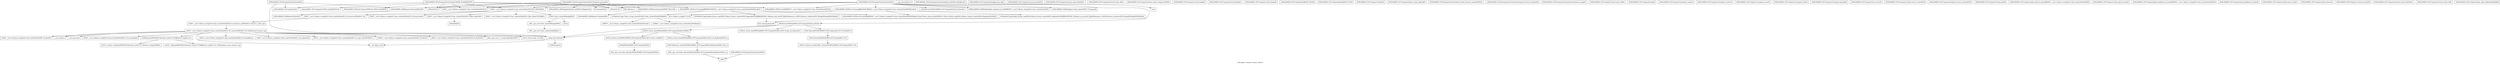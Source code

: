 digraph "Call graph: compute_cluster_atom.ll" {
	label="Call graph: compute_cluster_atom.ll";

	Node0x55a34d2aacd0 [shape=record,label="{_ZNSt7__cxx1112basic_stringIcSt11char_traitsIcESaIcEED1Ev}"];
	Node0x55a34d2a66d0 [shape=record,label="{_ZN9LAMMPS_NS18ComputeClusterAtomC2EPNS_6LAMMPSEiPPc}"];
	Node0x55a34d2a66d0 -> Node0x55a34d31fa60;
	Node0x55a34d2a66d0 -> Node0x55a34d2f37e0;
	Node0x55a34d2a66d0 -> Node0x55a34d2b85d0;
	Node0x55a34d2a66d0 -> Node0x55a34d328d70;
	Node0x55a34d2a66d0 -> Node0x55a34d2a5f40;
	Node0x55a34d2a66d0 -> Node0x55a34d2ab020;
	Node0x55a34d2a66d0 -> Node0x55a34d2aacd0;
	Node0x55a34d2a66d0 -> Node0x55a34d2a8e80;
	Node0x55a34d2aaa50 [shape=record,label="{__gxx_personality_v0}"];
	Node0x55a34d2a8e80 [shape=record,label="{_ZNSaIcED1Ev}"];
	Node0x55a34d31fa60 [shape=record,label="{_ZN9LAMMPS_NS7ComputeC2EPNS_6LAMMPSEiPPc}"];
	Node0x55a34d2ab020 [shape=record,label="{_ZN9LAMMPS_NS5Error3allERKNSt7__cxx1112basic_stringIcSt11char_traitsIcESaIcEEEiS8_}"];
	Node0x55a34d2f37e0 [shape=record,label="{_ZNSaIcEC1Ev}"];
	Node0x55a34d2b85d0 [shape=record,label="{_ZNSt7__cxx1112basic_stringIcSt11char_traitsIcESaIcEEC2IS3_EEPKcRKS3_}"];
	Node0x55a34d2b85d0 -> Node0x55a34d2ef490;
	Node0x55a34d2b85d0 -> Node0x55a34d2e3de0;
	Node0x55a34d2b85d0 -> Node0x55a34d329160;
	Node0x55a34d2b85d0 -> Node0x55a34d328ec0;
	Node0x55a34d2b85d0 -> Node0x55a34d2aaf90;
	Node0x55a34d2a5f40 [shape=record,label="{_ZN9LAMMPS_NS5utils7numericEPKciS2_bPNS_6LAMMPSE}"];
	Node0x55a34d328d70 [shape=record,label="{_ZN9LAMMPS_NS7ComputeD2Ev}"];
	Node0x55a34d2aa200 [shape=record,label="{_ZN9LAMMPS_NS18ComputeClusterAtomD2Ev}"];
	Node0x55a34d2aa200 -> Node0x55a34d2ebfa0;
	Node0x55a34d2aa200 -> Node0x55a34d328d70;
	Node0x55a34d2aa200 -> Node0x55a34d2dcea0;
	Node0x55a34d2ebfa0 [shape=record,label="{_ZN9LAMMPS_NS6Memory7destroyIdEEvRPT_}"];
	Node0x55a34d2ebfa0 -> Node0x55a34d2b9fa0;
	Node0x55a34d2dcea0 [shape=record,label="{__clang_call_terminate}"];
	Node0x55a34d2dcea0 -> Node0x55a34d2bbb70;
	Node0x55a34d2dcea0 -> Node0x55a34d2b3890;
	Node0x55a34d2bbb70 [shape=record,label="{__cxa_begin_catch}"];
	Node0x55a34d2b3890 [shape=record,label="{_ZSt9terminatev}"];
	Node0x55a34d2b9320 [shape=record,label="{_ZN9LAMMPS_NS18ComputeClusterAtomD0Ev}"];
	Node0x55a34d2b9320 -> Node0x55a34d2bb8c0;
	Node0x55a34d2bb8c0 [shape=record,label="{_ZdlPv}"];
	Node0x55a34d2bc520 [shape=record,label="{_ZN9LAMMPS_NS18ComputeClusterAtom4initEv}"];
	Node0x55a34d2bc520 -> Node0x55a34d2f37e0;
	Node0x55a34d2bc520 -> Node0x55a34d2b85d0;
	Node0x55a34d2bc520 -> Node0x55a34d2a8e80;
	Node0x55a34d2bc520 -> Node0x55a34d2aacd0;
	Node0x55a34d2bc520 -> Node0x55a34d2ab020;
	Node0x55a34d2bc520 -> Node0x55a34d2c20b0;
	Node0x55a34d2bc520 -> Node0x55a34d2c1930;
	Node0x55a34d2bc520 -> Node0x55a34d2c0e80;
	Node0x55a34d2bc520 -> Node0x55a34d2b8440;
	Node0x55a34d2bc520 -> Node0x55a34d2bedd0;
	Node0x55a34d2bc520 -> Node0x55a34d2be540;
	Node0x55a34d2be540 [shape=record,label="{sqrt}"];
	Node0x55a34d2bedd0 [shape=record,label="{_ZN9LAMMPS_NS8Neighbor11add_requestEPNS_7ComputeEi}"];
	Node0x55a34d2b8440 [shape=record,label="{_ZNK9LAMMPS_NS6Modify20get_compute_by_styleERKNSt7__cxx1112basic_stringIcSt11char_traitsIcESaIcEEE}"];
	Node0x55a34d2c0e80 [shape=record,label="{_ZNKSt6vectorIPN9LAMMPS_NS7ComputeESaIS2_EE4sizeEv}"];
	Node0x55a34d2c1930 [shape=record,label="{_ZNSt6vectorIPN9LAMMPS_NS7ComputeESaIS2_EED2Ev}"];
	Node0x55a34d2c1930 -> Node0x55a34d2cc9c0;
	Node0x55a34d2c1930 -> Node0x55a34d2c5800;
	Node0x55a34d2c1930 -> Node0x55a34d2c7240;
	Node0x55a34d2c1930 -> Node0x55a34d2dcea0;
	Node0x55a34d2c20b0 [shape=record,label="{_ZN9LAMMPS_NS5Error7warningIJRPcEEEvRKNSt7__cxx1112basic_stringIcSt11char_traitsIcESaIcEEEiSB_DpOT_}"];
	Node0x55a34d2c20b0 -> Node0x55a34d2c7c30;
	Node0x55a34d2c20b0 -> Node0x55a34d2c8ab0;
	Node0x55a34d2c20b0 -> Node0x55a34d2cc120;
	Node0x55a34d2cd090 [shape=record,label="{_ZN9LAMMPS_NS18ComputeClusterAtom9init_listEiPNS_9NeighListE}"];
	Node0x55a34d2cd800 [shape=record,label="{_ZN9LAMMPS_NS18ComputeClusterAtom15compute_peratomEv}"];
	Node0x55a34d2cd800 -> Node0x55a34d2ebfa0;
	Node0x55a34d2cd800 -> Node0x55a34d2ce020;
	Node0x55a34d2cd800 -> Node0x55a34d2cf6e0;
	Node0x55a34d2cd800 -> Node0x55a34d2a8e80;
	Node0x55a34d2cd800 -> Node0x55a34d2aacd0;
	Node0x55a34d2cd800 -> Node0x55a34d2d35a0;
	Node0x55a34d2cd800 -> Node0x55a34d2d4000;
	Node0x55a34d2cd800 -> Node0x55a34d2d3a70;
	Node0x55a34d2cd800 -> Node0x55a34d2f37e0;
	Node0x55a34d2cd800 -> Node0x55a34d2b85d0;
	Node0x55a34d312320 [shape=record,label="{_ZN9LAMMPS_NS7Compute16reapply_bias_allEv}"];
	Node0x55a34d312c60 [shape=record,label="{_ZN9LAMMPS_NS7Compute12restore_biasEiPd}"];
	Node0x55a34d314050 [shape=record,label="{_ZN9LAMMPS_NS7Compute16restore_bias_thrEiPdS1_}"];
	Node0x55a34d3149d0 [shape=record,label="{_ZN9LAMMPS_NS7Compute16restore_bias_allEv}"];
	Node0x55a34d315230 [shape=record,label="{_ZN9LAMMPS_NS7Compute23reset_extra_compute_fixEPKc}"];
	Node0x55a34d314320 [shape=record,label="{_ZN9LAMMPS_NS7Compute11lock_enableEv}"];
	Node0x55a34d318090 [shape=record,label="{_ZN9LAMMPS_NS7Compute12lock_disableEv}"];
	Node0x55a34d319400 [shape=record,label="{_ZN9LAMMPS_NS7Compute11lock_lengthEv}"];
	Node0x55a34d319cd0 [shape=record,label="{_ZN9LAMMPS_NS7Compute4lockEPNS_3FixEll}"];
	Node0x55a34d31b780 [shape=record,label="{_ZN9LAMMPS_NS7Compute6unlockEPNS_3FixE}"];
	Node0x55a34d31bc20 [shape=record,label="{_ZN9LAMMPS_NS7Compute7refreshEv}"];
	Node0x55a34d31c490 [shape=record,label="{_ZN9LAMMPS_NS7Compute19pair_setup_callbackEii}"];
	Node0x55a34d2ce020 [shape=record,label="{_ZN9LAMMPS_NS6Memory6createIdEEPT_RS3_iPKc}"];
	Node0x55a34d2ce020 -> Node0x55a34d2d53d0;
	Node0x55a34d2cf6e0 [shape=record,label="{_ZN9LAMMPS_NS8Neighbor9build_oneEPNS_9NeighListEi}"];
	Node0x55a34d2d35a0 [shape=record,label="{llvm.fmuladd.f64}"];
	Node0x55a34d2d3a70 [shape=record,label="{MPI_Allreduce}"];
	Node0x55a34d2fd000 [shape=record,label="{_ZNSt7__cxx1112basic_stringIcSt11char_traitsIcESaIcEE9_M_createERmm}"];
	Node0x55a34d2c6230 [shape=record,label="{_ZNSt7__cxx1112basic_stringIcSt11char_traitsIcESaIcEE11_M_capacityEm}"];
	Node0x55a34d2d1920 [shape=record,label="{_ZNSt7__cxx1112basic_stringIcSt11char_traitsIcESaIcEE13_S_copy_charsEPcPKcS7_}"];
	Node0x55a34d3042e0 [shape=record,label="{_ZNKSt7__cxx1112basic_stringIcSt11char_traitsIcESaIcEE7_M_dataEv}"];
	Node0x55a34d2e2cc0 [shape=record,label="{_ZNSt7__cxx1112basic_stringIcSt11char_traitsIcESaIcEE10_M_disposeEv}"];
	Node0x55a34d2d4000 [shape=record,label="{_ZN9LAMMPS_NS5Error7warningIJRKiEEEvRKNSt7__cxx1112basic_stringIcSt11char_traitsIcESaIcEEEiSB_DpOT_}"];
	Node0x55a34d2d4000 -> Node0x55a34d2c7c30;
	Node0x55a34d2d4000 -> Node0x55a34d2f1b80;
	Node0x55a34d2d4000 -> Node0x55a34d2cc120;
	Node0x55a34d2db360 [shape=record,label="{_ZN9LAMMPS_NS18ComputeClusterAtom17pack_forward_commEiPiPdiS1_}"];
	Node0x55a34d2dfb60 [shape=record,label="{_ZN9LAMMPS_NS18ComputeClusterAtom19unpack_forward_commEiiPd}"];
	Node0x55a34d2e10b0 [shape=record,label="{_ZN9LAMMPS_NS18ComputeClusterAtom12memory_usageEv}"];
	Node0x55a34d2e2770 [shape=record,label="{_ZN9LAMMPS_NS7Compute15reset_extra_dofEv}"];
	Node0x55a34d2e5640 [shape=record,label="{_ZN9LAMMPS_NS7Compute5setupEv}"];
	Node0x55a34d2f3500 [shape=record,label="{_ZN9LAMMPS_NS7Compute14compute_scalarEv}"];
	Node0x55a34d2f1500 [shape=record,label="{_ZN9LAMMPS_NS7Compute14compute_vectorEv}"];
	Node0x55a34d2f2ae0 [shape=record,label="{_ZN9LAMMPS_NS7Compute13compute_arrayEv}"];
	Node0x55a34d2f3b40 [shape=record,label="{_ZN9LAMMPS_NS7Compute13compute_localEv}"];
	Node0x55a34d2f4620 [shape=record,label="{_ZN9LAMMPS_NS7Compute15compute_pergridEv}"];
	Node0x55a34d2f5850 [shape=record,label="{_ZN9LAMMPS_NS7Compute10set_arraysEi}"];
	Node0x55a34d2f6f70 [shape=record,label="{_ZN9LAMMPS_NS7Compute17pack_reverse_commEiiPd}"];
	Node0x55a34d2af5e0 [shape=record,label="{_ZN9LAMMPS_NS7Compute19unpack_reverse_commEiPiPd}"];
	Node0x55a34d2fe320 [shape=record,label="{_ZN9LAMMPS_NS7Compute10reset_gridEv}"];
	Node0x55a34d2ff220 [shape=record,label="{_ZN9LAMMPS_NS7Compute16get_grid_by_nameERKNSt7__cxx1112basic_stringIcSt11char_traitsIcESaIcEEERi}"];
	Node0x55a34d300810 [shape=record,label="{_ZN9LAMMPS_NS7Compute17get_grid_by_indexEi}"];
	Node0x55a34d303290 [shape=record,label="{_ZN9LAMMPS_NS7Compute20get_griddata_by_nameEiRKNSt7__cxx1112basic_stringIcSt11char_traitsIcESaIcEEERi}"];
	Node0x55a34d2bc430 [shape=record,label="{_ZN9LAMMPS_NS7Compute21get_griddata_by_indexEi}"];
	Node0x55a34d30ca70 [shape=record,label="{_ZN9LAMMPS_NS7Compute14dof_remove_preEv}"];
	Node0x55a34d30f320 [shape=record,label="{_ZN9LAMMPS_NS7Compute10dof_removeEi}"];
	Node0x55a34d2bdb60 [shape=record,label="{_ZN9LAMMPS_NS7Compute11remove_biasEiPd}"];
	Node0x55a34d310130 [shape=record,label="{_ZN9LAMMPS_NS7Compute15remove_bias_thrEiPdS1_}"];
	Node0x55a34d311760 [shape=record,label="{_ZN9LAMMPS_NS7Compute15remove_bias_allEv}"];
	Node0x55a34d2ef490 [shape=record,label="{_ZNSt7__cxx1112basic_stringIcSt11char_traitsIcESaIcEE13_M_local_dataEv}"];
	Node0x55a34d2e3de0 [shape=record,label="{_ZNSt7__cxx1112basic_stringIcSt11char_traitsIcESaIcEE12_Alloc_hiderC1EPcRKS3_}"];
	Node0x55a34d31b610 [shape=record,label="{_ZN9LAMMPS_NS7Compute19pair_tally_callbackEiiiidddddd}"];
	Node0x55a34d328ec0 [shape=record,label="{_ZNSt7__cxx1112basic_stringIcSt11char_traitsIcESaIcEE12_M_constructIPKcEEvT_S8_}"];
	Node0x55a34d328ec0 -> Node0x55a34d31f4e0;
	Node0x55a34d329160 [shape=record,label="{_ZNSt11char_traitsIcE6lengthEPKc}"];
	Node0x55a34d329160 -> Node0x55a34d320620;
	Node0x55a34d329160 -> Node0x55a34d328b20;
	Node0x55a34d2aaf90 [shape=record,label="{_ZNSt7__cxx1112basic_stringIcSt11char_traitsIcESaIcEE12_Alloc_hiderD2Ev}"];
	Node0x55a34d2aaf90 -> Node0x55a34d2ca3c0;
	Node0x55a34d31f4e0 [shape=record,label="{_ZNSt7__cxx1112basic_stringIcSt11char_traitsIcESaIcEE16_M_construct_auxIPKcEEvT_S8_St12__false_type}"];
	Node0x55a34d31f4e0 -> Node0x55a34d2a4830;
	Node0x55a34d2a4830 [shape=record,label="{_ZNSt7__cxx1112basic_stringIcSt11char_traitsIcESaIcEE12_M_constructIPKcEEvT_S8_St20forward_iterator_tag}"];
	Node0x55a34d2a4830 -> Node0x55a34d320d90;
	Node0x55a34d2a4830 -> Node0x55a34d2e15d0;
	Node0x55a34d2a4830 -> Node0x55a34d2c2ab0;
	Node0x55a34d2a4830 -> Node0x55a34d2fd000;
	Node0x55a34d2a4830 -> Node0x55a34d313b40;
	Node0x55a34d2a4830 -> Node0x55a34d2c6230;
	Node0x55a34d2a4830 -> Node0x55a34d3042e0;
	Node0x55a34d2a4830 -> Node0x55a34d2d1920;
	Node0x55a34d2a4830 -> Node0x55a34d2bbb70;
	Node0x55a34d2a4830 -> Node0x55a34d2e2cc0;
	Node0x55a34d2a4830 -> Node0x55a34d2c7880;
	Node0x55a34d2a4830 -> Node0x55a34d2fd4a0;
	Node0x55a34d2a4830 -> Node0x55a34d315110;
	Node0x55a34d2a4830 -> Node0x55a34d2dcea0;
	Node0x55a34d320d90 [shape=record,label="{_ZN9__gnu_cxx17__is_null_pointerIKcEEbPT_}"];
	Node0x55a34d2e15d0 [shape=record,label="{_ZSt19__throw_logic_errorPKc}"];
	Node0x55a34d2c2ab0 [shape=record,label="{_ZSt8distanceIPKcENSt15iterator_traitsIT_E15difference_typeES3_S3_}"];
	Node0x55a34d2c2ab0 -> Node0x55a34d2c2830;
	Node0x55a34d2c2ab0 -> Node0x55a34d2cccf0;
	Node0x55a34d313b40 [shape=record,label="{_ZNSt7__cxx1112basic_stringIcSt11char_traitsIcESaIcEE7_M_dataEPc}"];
	Node0x55a34d2c7880 [shape=record,label="{__cxa_rethrow}"];
	Node0x55a34d2fd4a0 [shape=record,label="{__cxa_end_catch}"];
	Node0x55a34d315110 [shape=record,label="{_ZNSt7__cxx1112basic_stringIcSt11char_traitsIcESaIcEE13_M_set_lengthEm}"];
	Node0x55a34d2cccf0 [shape=record,label="{_ZSt10__distanceIPKcENSt15iterator_traitsIT_E15difference_typeES3_S3_St26random_access_iterator_tag}"];
	Node0x55a34d2c2830 [shape=record,label="{_ZSt19__iterator_categoryIPKcENSt15iterator_traitsIT_E17iterator_categoryERKS3_}"];
	Node0x55a34d320620 [shape=record,label="{_ZN9__gnu_cxx11char_traitsIcE6lengthEPKc}"];
	Node0x55a34d320620 -> Node0x55a34d2ffad0;
	Node0x55a34d328b20 [shape=record,label="{strlen}"];
	Node0x55a34d2ffad0 [shape=record,label="{_ZN9__gnu_cxx11char_traitsIcE2eqERKcS3_}"];
	Node0x55a34d2ca3c0 [shape=record,label="{_ZNSaIcED2Ev}"];
	Node0x55a34d2b9fa0 [shape=record,label="{_ZN9LAMMPS_NS6Memory5sfreeEPv}"];
	Node0x55a34d2c5800 [shape=record,label="{_ZSt8_DestroyIPPN9LAMMPS_NS7ComputeES2_EvT_S4_RSaIT0_E}"];
	Node0x55a34d2c5800 -> Node0x55a34d2fc5d0;
	Node0x55a34d2cc9c0 [shape=record,label="{_ZNSt12_Vector_baseIPN9LAMMPS_NS7ComputeESaIS2_EE19_M_get_Tp_allocatorEv}"];
	Node0x55a34d2c7240 [shape=record,label="{_ZNSt12_Vector_baseIPN9LAMMPS_NS7ComputeESaIS2_EED2Ev}"];
	Node0x55a34d2c7240 -> Node0x55a34d2cc190;
	Node0x55a34d2c7240 -> Node0x55a34d2d7a00;
	Node0x55a34d2c7240 -> Node0x55a34d2dcea0;
	Node0x55a34d2fc5d0 [shape=record,label="{_ZSt8_DestroyIPPN9LAMMPS_NS7ComputeEEvT_S4_}"];
	Node0x55a34d2fc5d0 -> Node0x55a34d2fbc70;
	Node0x55a34d2fbc70 [shape=record,label="{_ZNSt12_Destroy_auxILb1EE9__destroyIPPN9LAMMPS_NS7ComputeEEEvT_S6_}"];
	Node0x55a34d2cc190 [shape=record,label="{_ZNSt12_Vector_baseIPN9LAMMPS_NS7ComputeESaIS2_EE13_M_deallocateEPS2_m}"];
	Node0x55a34d2cc190 -> Node0x55a34d3177a0;
	Node0x55a34d2d7a00 [shape=record,label="{_ZNSt12_Vector_baseIPN9LAMMPS_NS7ComputeESaIS2_EE12_Vector_implD2Ev}"];
	Node0x55a34d2d7a00 -> Node0x55a34d318800;
	Node0x55a34d3177a0 [shape=record,label="{_ZNSt16allocator_traitsISaIPN9LAMMPS_NS7ComputeEEE10deallocateERS3_PS2_m}"];
	Node0x55a34d3177a0 -> Node0x55a34d3173c0;
	Node0x55a34d3173c0 [shape=record,label="{_ZN9__gnu_cxx13new_allocatorIPN9LAMMPS_NS7ComputeEE10deallocateEPS3_m}"];
	Node0x55a34d3173c0 -> Node0x55a34d2bb8c0;
	Node0x55a34d318800 [shape=record,label="{_ZNSaIPN9LAMMPS_NS7ComputeEED2Ev}"];
	Node0x55a34d318800 -> Node0x55a34d31f0a0;
	Node0x55a34d31f0a0 [shape=record,label="{_ZN9__gnu_cxx13new_allocatorIPN9LAMMPS_NS7ComputeEED2Ev}"];
	Node0x55a34d2cc120 [shape=record,label="{_ZN9LAMMPS_NS5Error8_warningERKNSt7__cxx1112basic_stringIcSt11char_traitsIcESaIcEEEiN3fmt6v9_lmp17basic_string_viewIcEENSA_17basic_format_argsINSA_20basic_format_contextINSA_8appenderEcEEEE}"];
	Node0x55a34d2c7c30 [shape=record,label="{_ZN3fmt6v9_lmp17basic_string_viewIcEC2ISt11char_traitsIcESaIcEEERKNSt7__cxx1112basic_stringIcT_T0_EE}"];
	Node0x55a34d2c7c30 -> Node0x55a34d2a7540;
	Node0x55a34d2c7c30 -> Node0x55a34d2a76e0;
	Node0x55a34d2c8ab0 [shape=record,label="{_ZN3fmt6v9_lmp16make_format_argsINS0_20basic_format_contextINS0_8appenderEcEEJRPcEEENS0_16format_arg_storeIT_JDpNSt9remove_cvINSt16remove_referenceIT0_E4typeEE4typeEEEEDpOSB_}"];
	Node0x55a34d2c8ab0 -> Node0x55a34d2602f0;
	Node0x55a34d2a7540 [shape=record,label="{_ZNKSt7__cxx1112basic_stringIcSt11char_traitsIcESaIcEE4dataEv}"];
	Node0x55a34d2a76e0 [shape=record,label="{_ZNKSt7__cxx1112basic_stringIcSt11char_traitsIcESaIcEE4sizeEv}"];
	Node0x55a34d2602f0 [shape=record,label="{llvm.memcpy.p0.p0.i64}"];
	Node0x55a34d2d53d0 [shape=record,label="{_ZN9LAMMPS_NS6Memory7smallocElPKc}"];
	Node0x55a34d2f1b80 [shape=record,label="{_ZN3fmt6v9_lmp16make_format_argsINS0_20basic_format_contextINS0_8appenderEcEEJRKiEEENS0_16format_arg_storeIT_JDpNSt9remove_cvINSt16remove_referenceIT0_E4typeEE4typeEEEEDpOSB_}"];
	Node0x55a34d2f1b80 -> Node0x55a34d2602f0;
}
